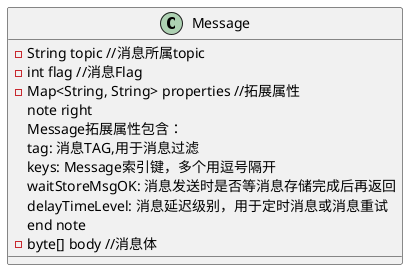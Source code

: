 @startuml
'https://plantuml.com/class-diagram

class Message{

    - String topic //消息所属topic
    - int flag //消息Flag
    - Map<String, String> properties //拓展属性
    note right
        Message拓展属性包含：
            tag: 消息TAG,用于消息过滤
            keys: Message索引键，多个用逗号隔开
            waitStoreMsgOK: 消息发送时是否等消息存储完成后再返回
            delayTimeLevel: 消息延迟级别，用于定时消息或消息重试
    end note
    - byte[] body //消息体
}

@enduml